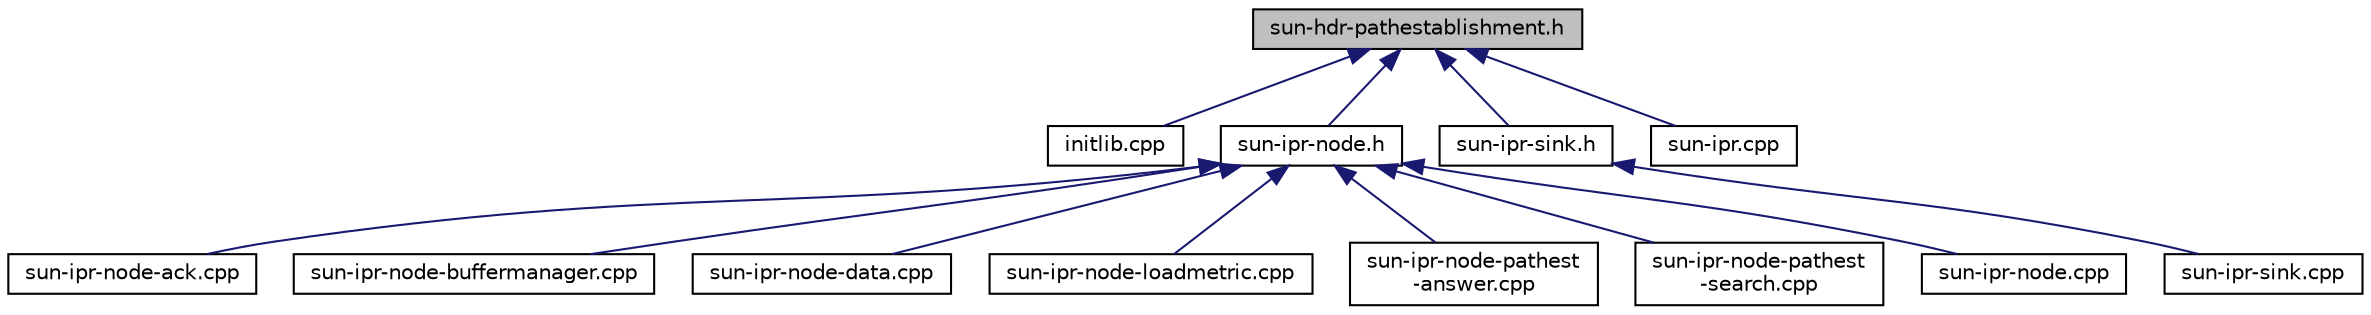 digraph "sun-hdr-pathestablishment.h"
{
 // LATEX_PDF_SIZE
  edge [fontname="Helvetica",fontsize="10",labelfontname="Helvetica",labelfontsize="10"];
  node [fontname="Helvetica",fontsize="10",shape=record];
  Node1 [label="sun-hdr-pathestablishment.h",height=0.2,width=0.4,color="black", fillcolor="grey75", style="filled", fontcolor="black",tooltip="Provides the Path Establishment Messages header description."];
  Node1 -> Node2 [dir="back",color="midnightblue",fontsize="10",style="solid",fontname="Helvetica"];
  Node2 [label="initlib.cpp",height=0.2,width=0.4,color="black", fillcolor="white", style="filled",URL="$network_2uwsun_2initlib_8cpp.html",tooltip="Provides the initialization of uwsun libraries."];
  Node1 -> Node3 [dir="back",color="midnightblue",fontsize="10",style="solid",fontname="Helvetica"];
  Node3 [label="sun-ipr-node.h",height=0.2,width=0.4,color="black", fillcolor="white", style="filled",URL="$sun-ipr-node_8h.html",tooltip="Dinamic source routing protocol, this file contains Nodes specifications."];
  Node3 -> Node4 [dir="back",color="midnightblue",fontsize="10",style="solid",fontname="Helvetica"];
  Node4 [label="sun-ipr-node-ack.cpp",height=0.2,width=0.4,color="black", fillcolor="white", style="filled",URL="$sun-ipr-node-ack_8cpp.html",tooltip="Provides the implementation of all the methods regarding Ack Packets."];
  Node3 -> Node5 [dir="back",color="midnightblue",fontsize="10",style="solid",fontname="Helvetica"];
  Node5 [label="sun-ipr-node-buffermanager.cpp",height=0.2,width=0.4,color="black", fillcolor="white", style="filled",URL="$sun-ipr-node-buffermanager_8cpp.html",tooltip="Provides the implementation of all the methods regarding Buffer Management."];
  Node3 -> Node6 [dir="back",color="midnightblue",fontsize="10",style="solid",fontname="Helvetica"];
  Node6 [label="sun-ipr-node-data.cpp",height=0.2,width=0.4,color="black", fillcolor="white", style="filled",URL="$sun-ipr-node-data_8cpp.html",tooltip=" "];
  Node3 -> Node7 [dir="back",color="midnightblue",fontsize="10",style="solid",fontname="Helvetica"];
  Node7 [label="sun-ipr-node-loadmetric.cpp",height=0.2,width=0.4,color="black", fillcolor="white", style="filled",URL="$sun-ipr-node-loadmetric_8cpp.html",tooltip="Provides the implementation of all the methods regarding the Load metric."];
  Node3 -> Node8 [dir="back",color="midnightblue",fontsize="10",style="solid",fontname="Helvetica"];
  Node8 [label="sun-ipr-node-pathest\l-answer.cpp",height=0.2,width=0.4,color="black", fillcolor="white", style="filled",URL="$sun-ipr-node-pathest-answer_8cpp.html",tooltip="Provides the implementation of all the methods regarding Path Establishment Answer Packets."];
  Node3 -> Node9 [dir="back",color="midnightblue",fontsize="10",style="solid",fontname="Helvetica"];
  Node9 [label="sun-ipr-node-pathest\l-search.cpp",height=0.2,width=0.4,color="black", fillcolor="white", style="filled",URL="$sun-ipr-node-pathest-search_8cpp.html",tooltip="Provides the implementation of all the methods regarding Path Establishment Search Packets."];
  Node3 -> Node10 [dir="back",color="midnightblue",fontsize="10",style="solid",fontname="Helvetica"];
  Node10 [label="sun-ipr-node.cpp",height=0.2,width=0.4,color="black", fillcolor="white", style="filled",URL="$sun-ipr-node_8cpp.html",tooltip="Implements a SunIPRoutingNode."];
  Node1 -> Node11 [dir="back",color="midnightblue",fontsize="10",style="solid",fontname="Helvetica"];
  Node11 [label="sun-ipr-sink.h",height=0.2,width=0.4,color="black", fillcolor="white", style="filled",URL="$sun-ipr-sink_8h.html",tooltip="Dinamic source routing protocol, this file contains Sinks specifications."];
  Node11 -> Node12 [dir="back",color="midnightblue",fontsize="10",style="solid",fontname="Helvetica"];
  Node12 [label="sun-ipr-sink.cpp",height=0.2,width=0.4,color="black", fillcolor="white", style="filled",URL="$sun-ipr-sink_8cpp.html",tooltip="Implements a SunIPRoutingSink."];
  Node1 -> Node13 [dir="back",color="midnightblue",fontsize="10",style="solid",fontname="Helvetica"];
  Node13 [label="sun-ipr.cpp",height=0.2,width=0.4,color="black", fillcolor="white", style="filled",URL="$sun-ipr_8cpp.html",tooltip="Packets' class implementation."];
}
